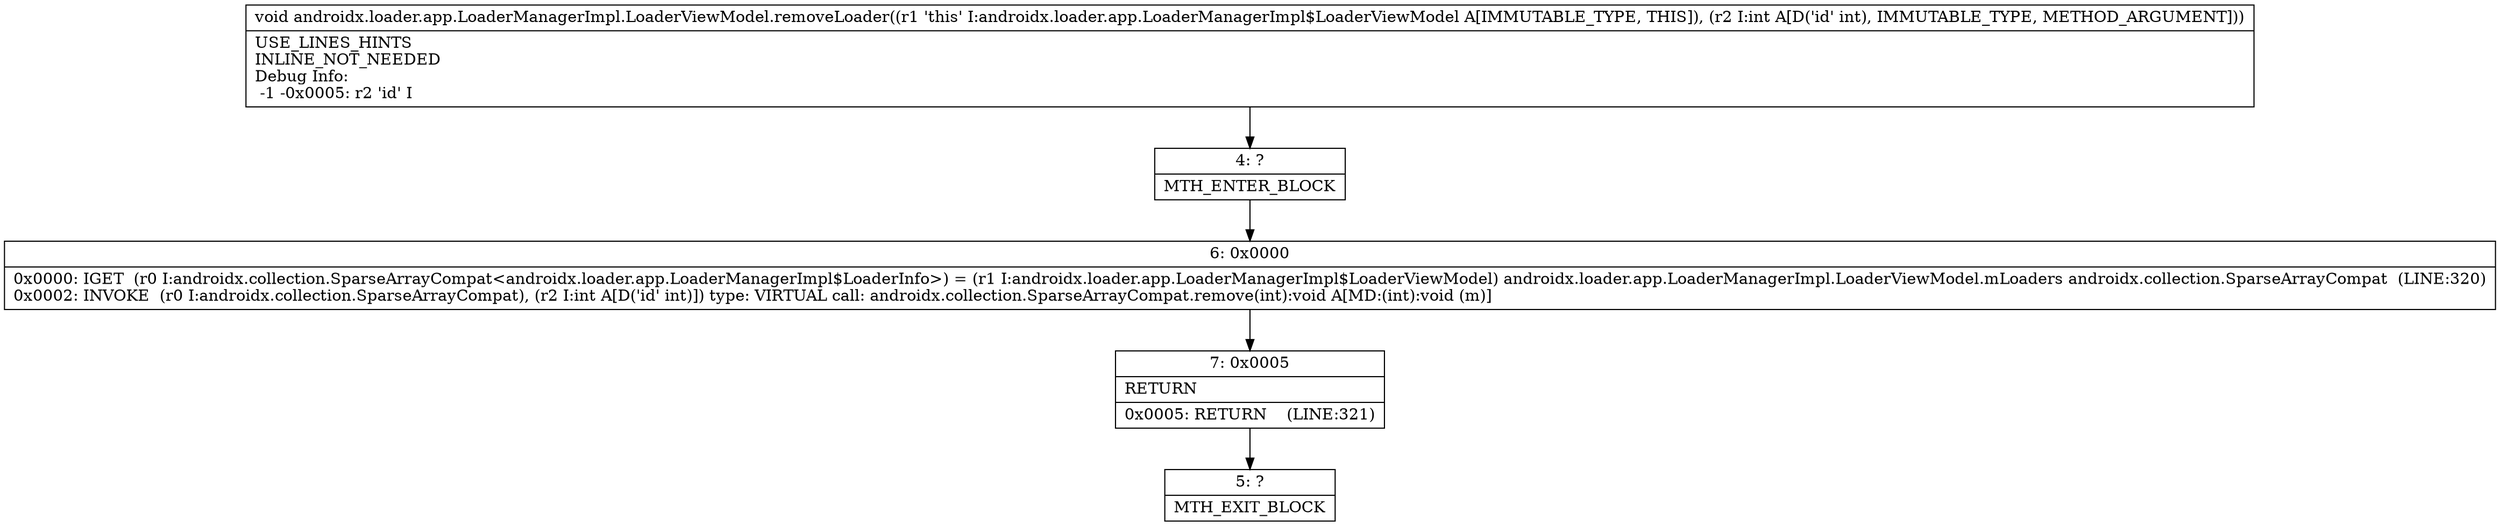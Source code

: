digraph "CFG forandroidx.loader.app.LoaderManagerImpl.LoaderViewModel.removeLoader(I)V" {
Node_4 [shape=record,label="{4\:\ ?|MTH_ENTER_BLOCK\l}"];
Node_6 [shape=record,label="{6\:\ 0x0000|0x0000: IGET  (r0 I:androidx.collection.SparseArrayCompat\<androidx.loader.app.LoaderManagerImpl$LoaderInfo\>) = (r1 I:androidx.loader.app.LoaderManagerImpl$LoaderViewModel) androidx.loader.app.LoaderManagerImpl.LoaderViewModel.mLoaders androidx.collection.SparseArrayCompat  (LINE:320)\l0x0002: INVOKE  (r0 I:androidx.collection.SparseArrayCompat), (r2 I:int A[D('id' int)]) type: VIRTUAL call: androidx.collection.SparseArrayCompat.remove(int):void A[MD:(int):void (m)]\l}"];
Node_7 [shape=record,label="{7\:\ 0x0005|RETURN\l|0x0005: RETURN    (LINE:321)\l}"];
Node_5 [shape=record,label="{5\:\ ?|MTH_EXIT_BLOCK\l}"];
MethodNode[shape=record,label="{void androidx.loader.app.LoaderManagerImpl.LoaderViewModel.removeLoader((r1 'this' I:androidx.loader.app.LoaderManagerImpl$LoaderViewModel A[IMMUTABLE_TYPE, THIS]), (r2 I:int A[D('id' int), IMMUTABLE_TYPE, METHOD_ARGUMENT]))  | USE_LINES_HINTS\lINLINE_NOT_NEEDED\lDebug Info:\l  \-1 \-0x0005: r2 'id' I\l}"];
MethodNode -> Node_4;Node_4 -> Node_6;
Node_6 -> Node_7;
Node_7 -> Node_5;
}

